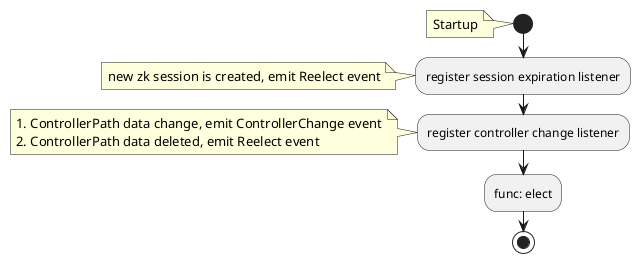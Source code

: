 @startuml
start
note left: Startup 

:register session expiration listener;
note left
new zk session is created, emit Reelect event
end note

:register controller change listener;
note left
1. ControllerPath data change, emit ControllerChange event
2. ControllerPath data deleted, emit Reelect event
end note

:func: elect;
stop
@enduml
